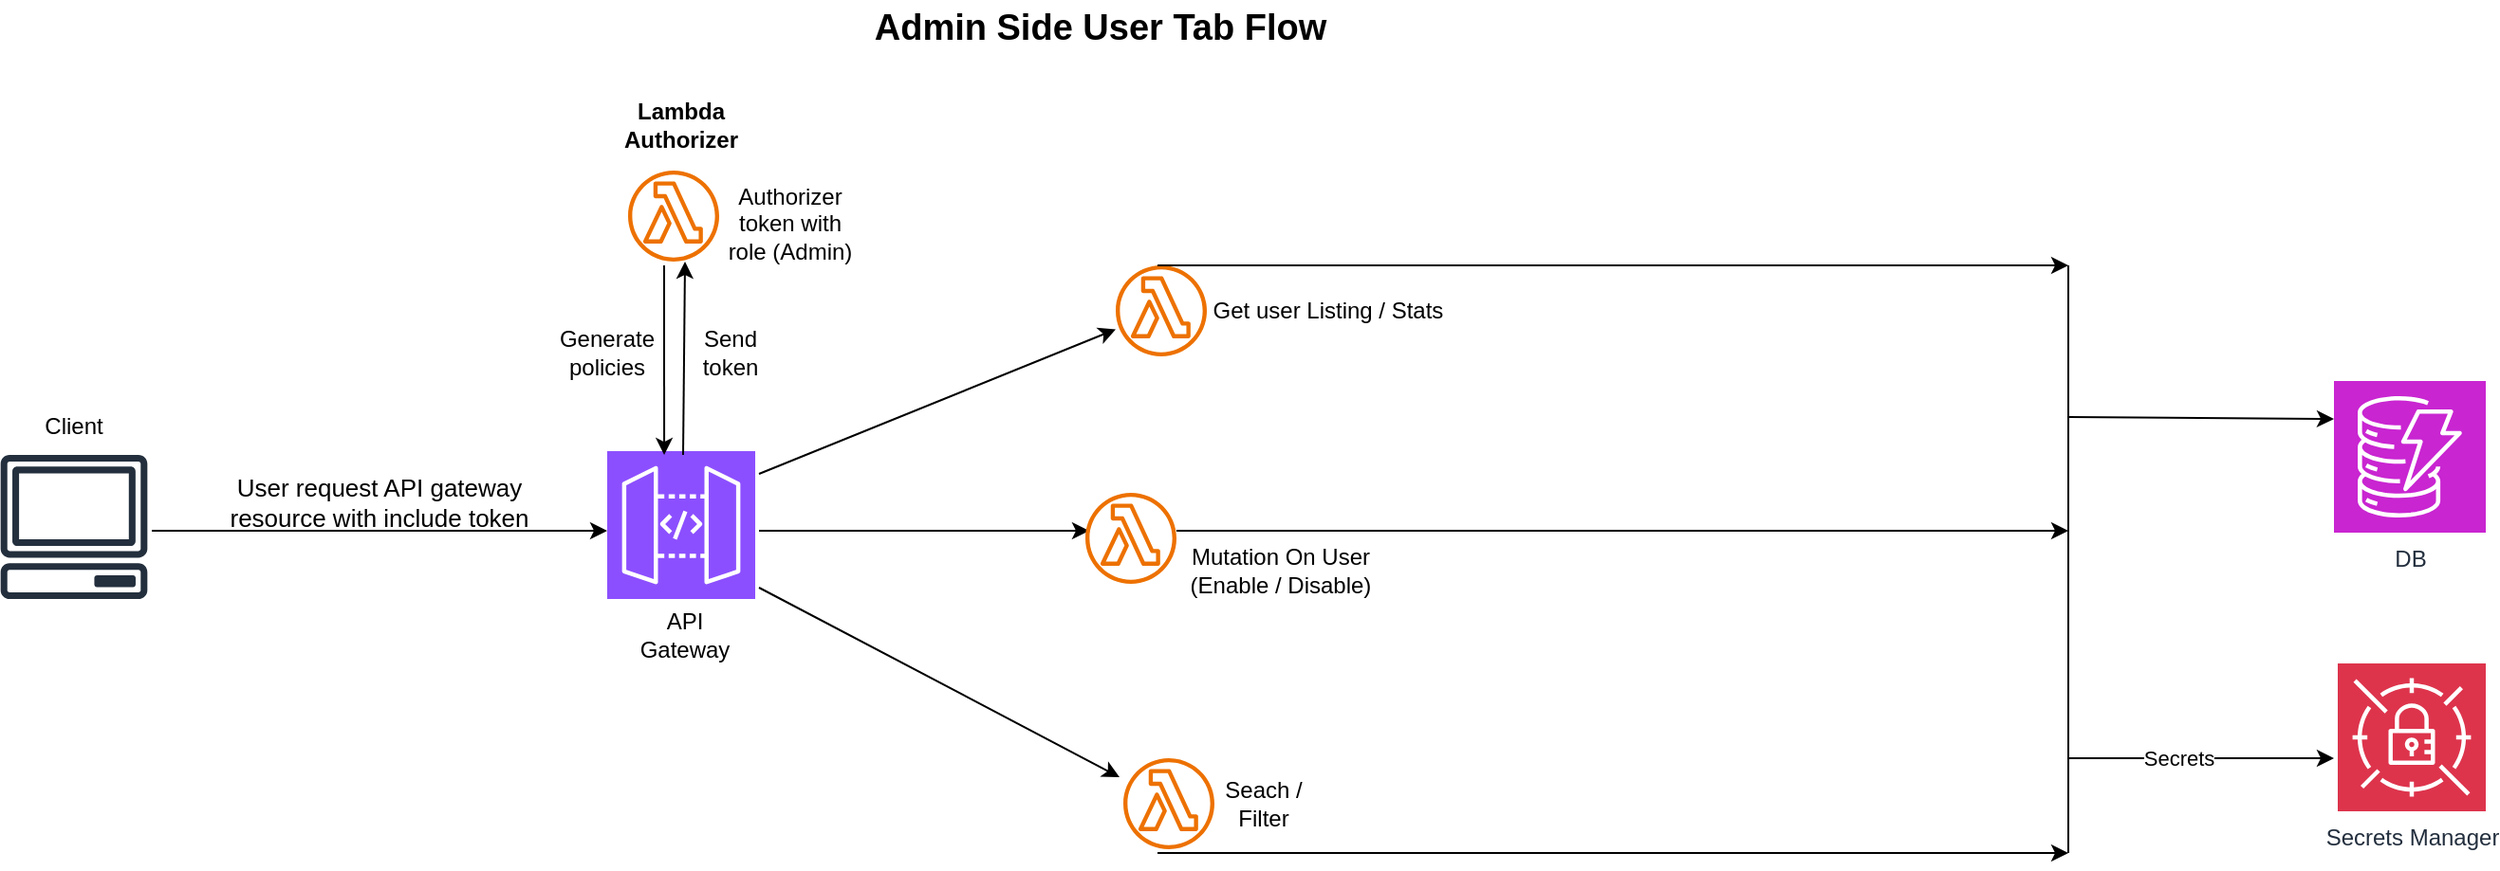 <mxfile version="23.1.5" type="device">
  <diagram name="Page-1" id="wGSEQD3Y984f35dVQMhO">
    <mxGraphModel dx="1434" dy="780" grid="1" gridSize="10" guides="1" tooltips="1" connect="1" arrows="1" fold="1" page="1" pageScale="1" pageWidth="850" pageHeight="1100" math="0" shadow="0">
      <root>
        <mxCell id="0" />
        <mxCell id="1" parent="0" />
        <mxCell id="j73sJbp-NiUNHyKADYKd-1" value="&lt;b&gt;&lt;font style=&quot;font-size: 19px;&quot;&gt;Admin Side User Tab Flow&lt;/font&gt;&lt;/b&gt;" style="text;html=1;align=center;verticalAlign=middle;whiteSpace=wrap;rounded=0;" parent="1" vertex="1">
          <mxGeometry x="440" y="40" width="420" height="30" as="geometry" />
        </mxCell>
        <mxCell id="j73sJbp-NiUNHyKADYKd-4" value="" style="sketch=0;outlineConnect=0;fontColor=#232F3E;gradientColor=none;fillColor=#232F3D;strokeColor=none;dashed=0;verticalLabelPosition=bottom;verticalAlign=top;align=center;html=1;fontSize=12;fontStyle=0;aspect=fixed;pointerEvents=1;shape=mxgraph.aws4.client;" parent="1" vertex="1">
          <mxGeometry x="70" y="280" width="78" height="76" as="geometry" />
        </mxCell>
        <mxCell id="j73sJbp-NiUNHyKADYKd-7" value="" style="sketch=0;points=[[0,0,0],[0.25,0,0],[0.5,0,0],[0.75,0,0],[1,0,0],[0,1,0],[0.25,1,0],[0.5,1,0],[0.75,1,0],[1,1,0],[0,0.25,0],[0,0.5,0],[0,0.75,0],[1,0.25,0],[1,0.5,0],[1,0.75,0]];outlineConnect=0;fontColor=#232F3E;fillColor=#8C4FFF;strokeColor=#ffffff;dashed=0;verticalLabelPosition=bottom;verticalAlign=top;align=center;html=1;fontSize=12;fontStyle=0;aspect=fixed;shape=mxgraph.aws4.resourceIcon;resIcon=mxgraph.aws4.api_gateway;" parent="1" vertex="1">
          <mxGeometry x="390" y="278" width="78" height="78" as="geometry" />
        </mxCell>
        <mxCell id="j73sJbp-NiUNHyKADYKd-8" value="" style="sketch=0;outlineConnect=0;fontColor=#232F3E;gradientColor=none;fillColor=#ED7100;strokeColor=none;dashed=0;verticalLabelPosition=bottom;verticalAlign=top;align=center;html=1;fontSize=12;fontStyle=0;aspect=fixed;pointerEvents=1;shape=mxgraph.aws4.lambda_function;" parent="1" vertex="1">
          <mxGeometry x="401" y="130" width="48" height="48" as="geometry" />
        </mxCell>
        <mxCell id="j73sJbp-NiUNHyKADYKd-9" value="" style="endArrow=classic;html=1;rounded=0;" parent="1" edge="1">
          <mxGeometry width="50" height="50" relative="1" as="geometry">
            <mxPoint x="150" y="320" as="sourcePoint" />
            <mxPoint x="390" y="320" as="targetPoint" />
          </mxGeometry>
        </mxCell>
        <mxCell id="j73sJbp-NiUNHyKADYKd-11" value="Client" style="text;html=1;align=center;verticalAlign=middle;whiteSpace=wrap;rounded=0;" parent="1" vertex="1">
          <mxGeometry x="79" y="250" width="60" height="30" as="geometry" />
        </mxCell>
        <mxCell id="j73sJbp-NiUNHyKADYKd-14" value="" style="sketch=0;outlineConnect=0;fontColor=#232F3E;gradientColor=none;fillColor=#ED7100;strokeColor=none;dashed=0;verticalLabelPosition=bottom;verticalAlign=top;align=center;html=1;fontSize=12;fontStyle=0;aspect=fixed;pointerEvents=1;shape=mxgraph.aws4.lambda_function;" parent="1" vertex="1">
          <mxGeometry x="658" y="180" width="48" height="48" as="geometry" />
        </mxCell>
        <mxCell id="j73sJbp-NiUNHyKADYKd-17" value="" style="sketch=0;outlineConnect=0;fontColor=#232F3E;gradientColor=none;fillColor=#ED7100;strokeColor=none;dashed=0;verticalLabelPosition=bottom;verticalAlign=top;align=center;html=1;fontSize=12;fontStyle=0;aspect=fixed;pointerEvents=1;shape=mxgraph.aws4.lambda_function;" parent="1" vertex="1">
          <mxGeometry x="662" y="440" width="48" height="48" as="geometry" />
        </mxCell>
        <mxCell id="j73sJbp-NiUNHyKADYKd-18" value="Get user Listing / Stats" style="text;html=1;align=center;verticalAlign=middle;whiteSpace=wrap;rounded=0;" parent="1" vertex="1">
          <mxGeometry x="690" y="189" width="160" height="30" as="geometry" />
        </mxCell>
        <mxCell id="j73sJbp-NiUNHyKADYKd-19" value="&lt;font style=&quot;font-size: 13px;&quot;&gt;User request API gateway resource with include token&lt;/font&gt;" style="text;html=1;align=center;verticalAlign=middle;whiteSpace=wrap;rounded=0;" parent="1" vertex="1">
          <mxGeometry x="180" y="290" width="180" height="30" as="geometry" />
        </mxCell>
        <mxCell id="j73sJbp-NiUNHyKADYKd-21" value="" style="endArrow=classic;html=1;rounded=0;entryX=0.625;entryY=1;entryDx=0;entryDy=0;entryPerimeter=0;" parent="1" target="j73sJbp-NiUNHyKADYKd-8" edge="1">
          <mxGeometry width="50" height="50" relative="1" as="geometry">
            <mxPoint x="430" y="280" as="sourcePoint" />
            <mxPoint x="480" y="230" as="targetPoint" />
          </mxGeometry>
        </mxCell>
        <mxCell id="j73sJbp-NiUNHyKADYKd-22" value="" style="endArrow=classic;html=1;rounded=0;entryX=0.385;entryY=0.026;entryDx=0;entryDy=0;entryPerimeter=0;" parent="1" target="j73sJbp-NiUNHyKADYKd-7" edge="1">
          <mxGeometry width="50" height="50" relative="1" as="geometry">
            <mxPoint x="420" y="180" as="sourcePoint" />
            <mxPoint x="470" y="130" as="targetPoint" />
          </mxGeometry>
        </mxCell>
        <mxCell id="j73sJbp-NiUNHyKADYKd-23" value="Send token" style="text;html=1;align=center;verticalAlign=middle;whiteSpace=wrap;rounded=0;" parent="1" vertex="1">
          <mxGeometry x="425" y="211" width="60" height="30" as="geometry" />
        </mxCell>
        <mxCell id="j73sJbp-NiUNHyKADYKd-24" value="Mutation On User (Enable / Disable)" style="text;html=1;align=center;verticalAlign=middle;whiteSpace=wrap;rounded=0;" parent="1" vertex="1">
          <mxGeometry x="680" y="326" width="130" height="30" as="geometry" />
        </mxCell>
        <mxCell id="j73sJbp-NiUNHyKADYKd-26" value="Seach / Filter" style="text;html=1;align=center;verticalAlign=middle;whiteSpace=wrap;rounded=0;" parent="1" vertex="1">
          <mxGeometry x="706" y="449" width="60" height="30" as="geometry" />
        </mxCell>
        <mxCell id="j73sJbp-NiUNHyKADYKd-37" value="Generate policies" style="text;html=1;align=center;verticalAlign=middle;whiteSpace=wrap;rounded=0;" parent="1" vertex="1">
          <mxGeometry x="360" y="211" width="60" height="30" as="geometry" />
        </mxCell>
        <mxCell id="j73sJbp-NiUNHyKADYKd-48" value="" style="endArrow=classic;html=1;rounded=0;" parent="1" target="j73sJbp-NiUNHyKADYKd-14" edge="1">
          <mxGeometry width="50" height="50" relative="1" as="geometry">
            <mxPoint x="470" y="290" as="sourcePoint" />
            <mxPoint x="520" y="240" as="targetPoint" />
          </mxGeometry>
        </mxCell>
        <mxCell id="j73sJbp-NiUNHyKADYKd-50" value="" style="endArrow=classic;html=1;rounded=0;entryX=-0.042;entryY=0.208;entryDx=0;entryDy=0;entryPerimeter=0;" parent="1" target="j73sJbp-NiUNHyKADYKd-17" edge="1">
          <mxGeometry width="50" height="50" relative="1" as="geometry">
            <mxPoint x="470" y="350" as="sourcePoint" />
            <mxPoint x="520" y="300" as="targetPoint" />
          </mxGeometry>
        </mxCell>
        <mxCell id="j73sJbp-NiUNHyKADYKd-59" value="Authorizer token with role (Admin)" style="text;html=1;align=center;verticalAlign=middle;whiteSpace=wrap;rounded=0;" parent="1" vertex="1">
          <mxGeometry x="449" y="138" width="75" height="40" as="geometry" />
        </mxCell>
        <mxCell id="j73sJbp-NiUNHyKADYKd-60" value="API Gateway" style="text;html=1;align=center;verticalAlign=middle;whiteSpace=wrap;rounded=0;" parent="1" vertex="1">
          <mxGeometry x="401" y="360" width="60" height="30" as="geometry" />
        </mxCell>
        <mxCell id="j73sJbp-NiUNHyKADYKd-61" value="" style="endArrow=none;html=1;rounded=0;" parent="1" edge="1">
          <mxGeometry width="50" height="50" relative="1" as="geometry">
            <mxPoint x="1160" y="490" as="sourcePoint" />
            <mxPoint x="1160" y="180" as="targetPoint" />
          </mxGeometry>
        </mxCell>
        <mxCell id="j73sJbp-NiUNHyKADYKd-62" value="" style="endArrow=classic;html=1;rounded=0;" parent="1" edge="1">
          <mxGeometry width="50" height="50" relative="1" as="geometry">
            <mxPoint x="680" y="180" as="sourcePoint" />
            <mxPoint x="1160" y="180" as="targetPoint" />
          </mxGeometry>
        </mxCell>
        <mxCell id="j73sJbp-NiUNHyKADYKd-65" value="" style="endArrow=classic;html=1;rounded=0;" parent="1" edge="1">
          <mxGeometry width="50" height="50" relative="1" as="geometry">
            <mxPoint x="680" y="490" as="sourcePoint" />
            <mxPoint x="1160" y="490" as="targetPoint" />
          </mxGeometry>
        </mxCell>
        <mxCell id="j73sJbp-NiUNHyKADYKd-66" value="DB" style="sketch=0;points=[[0,0,0],[0.25,0,0],[0.5,0,0],[0.75,0,0],[1,0,0],[0,1,0],[0.25,1,0],[0.5,1,0],[0.75,1,0],[1,1,0],[0,0.25,0],[0,0.5,0],[0,0.75,0],[1,0.25,0],[1,0.5,0],[1,0.75,0]];outlineConnect=0;fontColor=#232F3E;fillColor=#C925D1;strokeColor=#ffffff;dashed=0;verticalLabelPosition=bottom;verticalAlign=top;align=center;html=1;fontSize=12;fontStyle=0;aspect=fixed;shape=mxgraph.aws4.resourceIcon;resIcon=mxgraph.aws4.dynamodb;noLabel=0;" parent="1" vertex="1">
          <mxGeometry x="1300" y="241" width="80" height="80" as="geometry" />
        </mxCell>
        <mxCell id="j73sJbp-NiUNHyKADYKd-67" value="Secrets Manager" style="sketch=0;points=[[0,0,0],[0.25,0,0],[0.5,0,0],[0.75,0,0],[1,0,0],[0,1,0],[0.25,1,0],[0.5,1,0],[0.75,1,0],[1,1,0],[0,0.25,0],[0,0.5,0],[0,0.75,0],[1,0.25,0],[1,0.5,0],[1,0.75,0]];outlineConnect=0;fontColor=#232F3E;fillColor=#DD344C;strokeColor=#ffffff;dashed=0;verticalLabelPosition=bottom;verticalAlign=top;align=center;html=1;fontSize=12;fontStyle=0;aspect=fixed;shape=mxgraph.aws4.resourceIcon;resIcon=mxgraph.aws4.secrets_manager;" parent="1" vertex="1">
          <mxGeometry x="1302" y="390" width="78" height="78" as="geometry" />
        </mxCell>
        <mxCell id="j73sJbp-NiUNHyKADYKd-68" value="" style="endArrow=classic;html=1;rounded=0;" parent="1" edge="1">
          <mxGeometry width="50" height="50" relative="1" as="geometry">
            <mxPoint x="1160" y="440" as="sourcePoint" />
            <mxPoint x="1300" y="440" as="targetPoint" />
          </mxGeometry>
        </mxCell>
        <mxCell id="j73sJbp-NiUNHyKADYKd-70" value="Secrets" style="edgeLabel;html=1;align=center;verticalAlign=middle;resizable=0;points=[];" parent="j73sJbp-NiUNHyKADYKd-68" vertex="1" connectable="0">
          <mxGeometry x="-0.171" relative="1" as="geometry">
            <mxPoint as="offset" />
          </mxGeometry>
        </mxCell>
        <mxCell id="j73sJbp-NiUNHyKADYKd-69" value="" style="endArrow=classic;html=1;rounded=0;entryX=0;entryY=0.25;entryDx=0;entryDy=0;entryPerimeter=0;" parent="1" target="j73sJbp-NiUNHyKADYKd-66" edge="1">
          <mxGeometry width="50" height="50" relative="1" as="geometry">
            <mxPoint x="1160" y="260" as="sourcePoint" />
            <mxPoint x="1210" y="220" as="targetPoint" />
          </mxGeometry>
        </mxCell>
        <mxCell id="j73sJbp-NiUNHyKADYKd-71" value="&lt;b&gt;Lambda Authorizer&lt;/b&gt;" style="text;html=1;align=center;verticalAlign=middle;whiteSpace=wrap;rounded=0;" parent="1" vertex="1">
          <mxGeometry x="405" y="90" width="48" height="31" as="geometry" />
        </mxCell>
        <mxCell id="KoGHYjcyNZ8tDWma8IO1-1" value="" style="endArrow=classic;html=1;rounded=0;entryX=-0.167;entryY=0.167;entryDx=0;entryDy=0;entryPerimeter=0;" edge="1" parent="1">
          <mxGeometry width="50" height="50" relative="1" as="geometry">
            <mxPoint x="470" y="320" as="sourcePoint" />
            <mxPoint x="643.985" y="320.016" as="targetPoint" />
          </mxGeometry>
        </mxCell>
        <mxCell id="KoGHYjcyNZ8tDWma8IO1-2" value="" style="sketch=0;outlineConnect=0;fontColor=#232F3E;gradientColor=none;fillColor=#ED7100;strokeColor=none;dashed=0;verticalLabelPosition=bottom;verticalAlign=top;align=center;html=1;fontSize=12;fontStyle=0;aspect=fixed;pointerEvents=1;shape=mxgraph.aws4.lambda_function;" vertex="1" parent="1">
          <mxGeometry x="642" y="300" width="48" height="48" as="geometry" />
        </mxCell>
        <mxCell id="KoGHYjcyNZ8tDWma8IO1-3" value="" style="endArrow=classic;html=1;rounded=0;" edge="1" parent="1">
          <mxGeometry width="50" height="50" relative="1" as="geometry">
            <mxPoint x="690" y="320" as="sourcePoint" />
            <mxPoint x="1160" y="320" as="targetPoint" />
          </mxGeometry>
        </mxCell>
      </root>
    </mxGraphModel>
  </diagram>
</mxfile>
